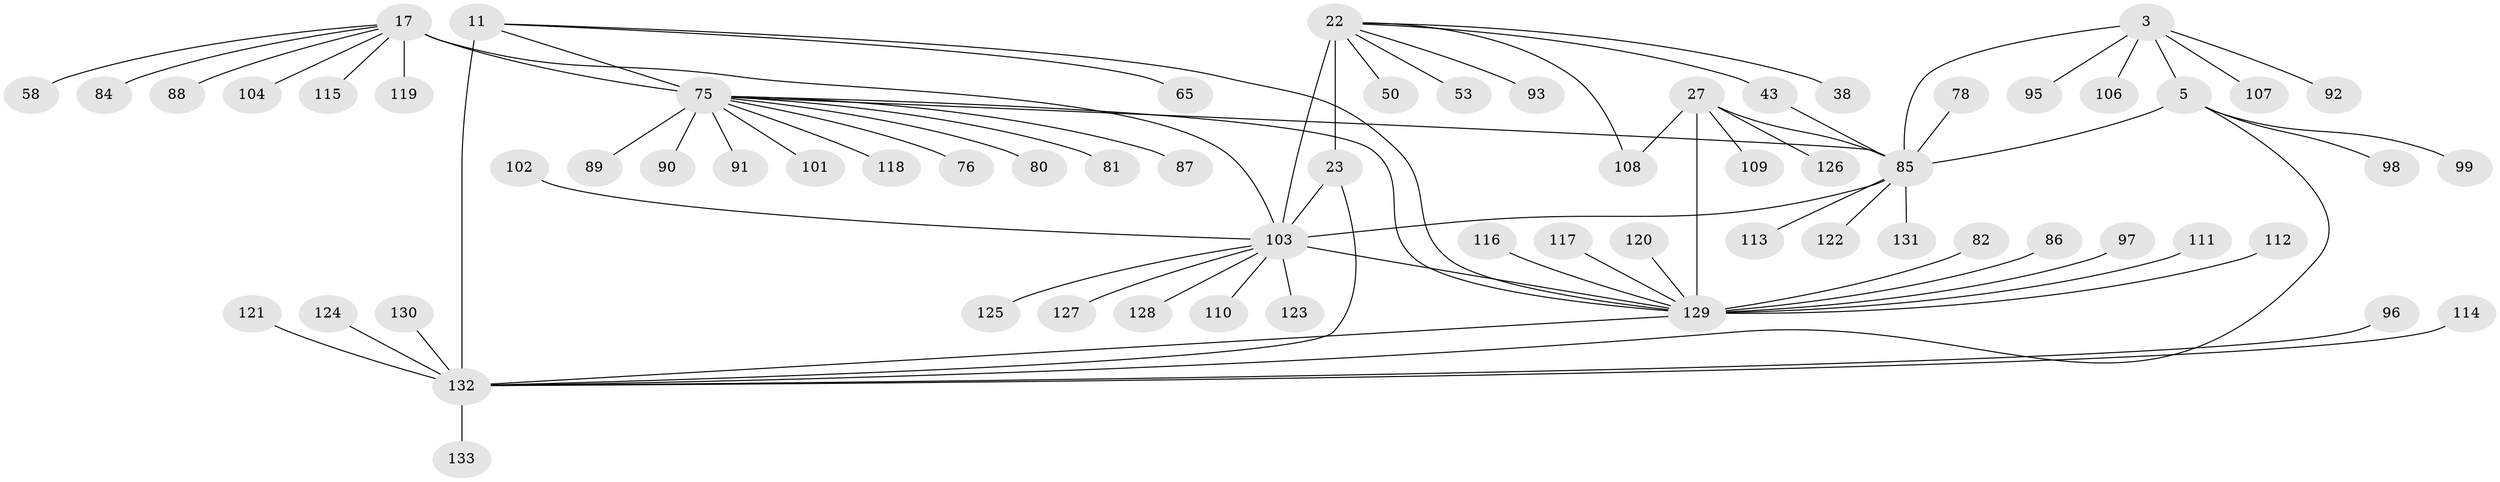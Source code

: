 // original degree distribution, {7: 0.03759398496240601, 8: 0.06015037593984962, 6: 0.022556390977443608, 12: 0.015037593984962405, 9: 0.022556390977443608, 10: 0.022556390977443608, 13: 0.015037593984962405, 11: 0.022556390977443608, 5: 0.007518796992481203, 1: 0.6240601503759399, 4: 0.015037593984962405, 2: 0.11278195488721804, 3: 0.022556390977443608}
// Generated by graph-tools (version 1.1) at 2025/54/03/09/25 04:54:44]
// undirected, 66 vertices, 76 edges
graph export_dot {
graph [start="1"]
  node [color=gray90,style=filled];
  3 [super="+1"];
  5 [super="+4"];
  11 [super="+9"];
  17 [super="+13"];
  22 [super="+20"];
  23 [super="+21"];
  27 [super="+25"];
  38;
  43;
  50;
  53;
  58;
  65;
  75 [super="+74+70+72"];
  76;
  78;
  80;
  81;
  82;
  84;
  85 [super="+6"];
  86 [super="+36"];
  87;
  88;
  89;
  90;
  91;
  92;
  93;
  95;
  96;
  97;
  98 [super="+44"];
  99 [super="+55+77"];
  101 [super="+100"];
  102;
  103 [super="+24+32+49+73"];
  104;
  106;
  107;
  108;
  109 [super="+67"];
  110;
  111;
  112;
  113 [super="+105"];
  114;
  115;
  116;
  117;
  118;
  119;
  120;
  121;
  122;
  123 [super="+83"];
  124 [super="+68"];
  125;
  126;
  127;
  128;
  129 [super="+42+51+79"];
  130;
  131;
  132 [super="+37+12+52+8+54+60+63+71+94"];
  133 [super="+46"];
  3 -- 5 [weight=4];
  3 -- 106;
  3 -- 107;
  3 -- 92;
  3 -- 95;
  3 -- 85 [weight=4];
  5 -- 99;
  5 -- 98;
  5 -- 85 [weight=4];
  5 -- 132;
  11 -- 65;
  11 -- 75;
  11 -- 132 [weight=8];
  11 -- 129;
  17 -- 58;
  17 -- 84;
  17 -- 104;
  17 -- 115;
  17 -- 103 [weight=2];
  17 -- 119;
  17 -- 88;
  17 -- 75 [weight=8];
  22 -- 23 [weight=4];
  22 -- 43;
  22 -- 50;
  22 -- 93;
  22 -- 53;
  22 -- 38;
  22 -- 108;
  22 -- 103 [weight=4];
  23 -- 103 [weight=4];
  23 -- 132;
  27 -- 85 [weight=2];
  27 -- 108;
  27 -- 126;
  27 -- 109;
  27 -- 129 [weight=8];
  43 -- 85;
  75 -- 76;
  75 -- 80;
  75 -- 81;
  75 -- 85 [weight=2];
  75 -- 87;
  75 -- 89;
  75 -- 90;
  75 -- 91;
  75 -- 101;
  75 -- 118;
  75 -- 129 [weight=2];
  78 -- 85;
  82 -- 129;
  85 -- 131;
  85 -- 103;
  85 -- 113;
  85 -- 122;
  86 -- 129;
  96 -- 132;
  97 -- 129;
  102 -- 103;
  103 -- 128;
  103 -- 110;
  103 -- 123;
  103 -- 125;
  103 -- 127;
  103 -- 129 [weight=2];
  111 -- 129;
  112 -- 129;
  114 -- 132;
  116 -- 129;
  117 -- 129;
  120 -- 129;
  121 -- 132;
  124 -- 132;
  129 -- 132;
  130 -- 132;
  132 -- 133;
}
